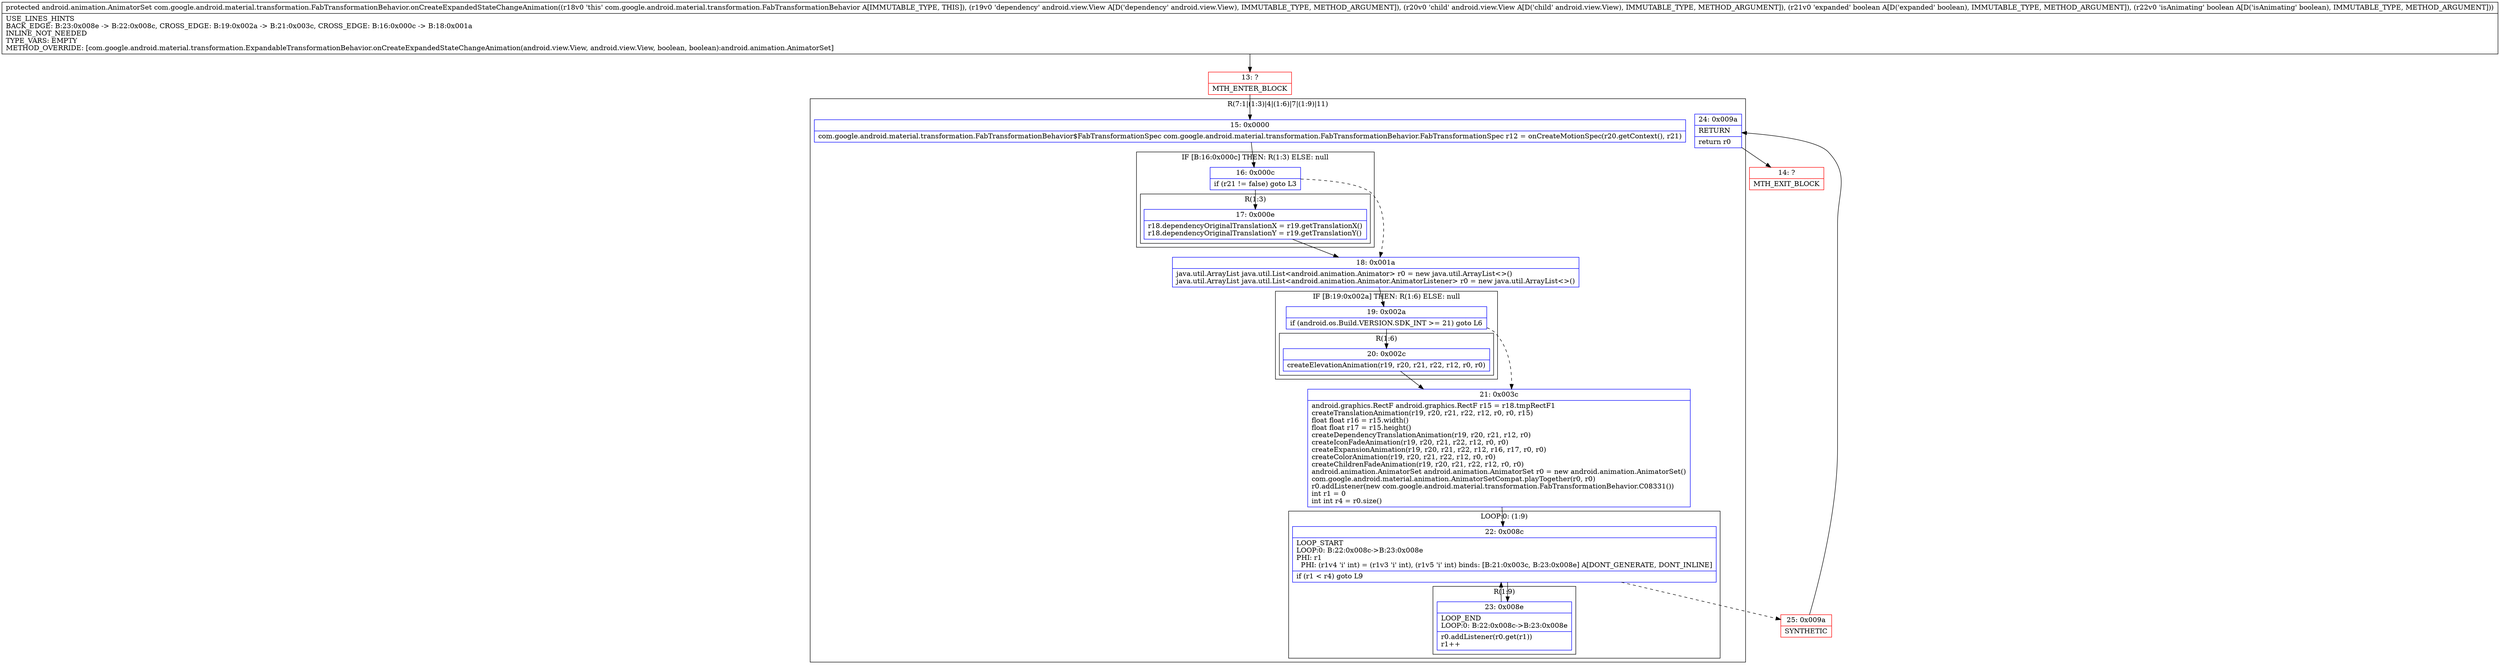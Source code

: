 digraph "CFG forcom.google.android.material.transformation.FabTransformationBehavior.onCreateExpandedStateChangeAnimation(Landroid\/view\/View;Landroid\/view\/View;ZZ)Landroid\/animation\/AnimatorSet;" {
subgraph cluster_Region_1577820734 {
label = "R(7:1|(1:3)|4|(1:6)|7|(1:9)|11)";
node [shape=record,color=blue];
Node_15 [shape=record,label="{15\:\ 0x0000|com.google.android.material.transformation.FabTransformationBehavior$FabTransformationSpec com.google.android.material.transformation.FabTransformationBehavior.FabTransformationSpec r12 = onCreateMotionSpec(r20.getContext(), r21)\l}"];
subgraph cluster_IfRegion_521166171 {
label = "IF [B:16:0x000c] THEN: R(1:3) ELSE: null";
node [shape=record,color=blue];
Node_16 [shape=record,label="{16\:\ 0x000c|if (r21 != false) goto L3\l}"];
subgraph cluster_Region_1527880522 {
label = "R(1:3)";
node [shape=record,color=blue];
Node_17 [shape=record,label="{17\:\ 0x000e|r18.dependencyOriginalTranslationX = r19.getTranslationX()\lr18.dependencyOriginalTranslationY = r19.getTranslationY()\l}"];
}
}
Node_18 [shape=record,label="{18\:\ 0x001a|java.util.ArrayList java.util.List\<android.animation.Animator\> r0 = new java.util.ArrayList\<\>()\ljava.util.ArrayList java.util.List\<android.animation.Animator.AnimatorListener\> r0 = new java.util.ArrayList\<\>()\l}"];
subgraph cluster_IfRegion_2112401397 {
label = "IF [B:19:0x002a] THEN: R(1:6) ELSE: null";
node [shape=record,color=blue];
Node_19 [shape=record,label="{19\:\ 0x002a|if (android.os.Build.VERSION.SDK_INT \>= 21) goto L6\l}"];
subgraph cluster_Region_623896006 {
label = "R(1:6)";
node [shape=record,color=blue];
Node_20 [shape=record,label="{20\:\ 0x002c|createElevationAnimation(r19, r20, r21, r22, r12, r0, r0)\l}"];
}
}
Node_21 [shape=record,label="{21\:\ 0x003c|android.graphics.RectF android.graphics.RectF r15 = r18.tmpRectF1\lcreateTranslationAnimation(r19, r20, r21, r22, r12, r0, r0, r15)\lfloat float r16 = r15.width()\lfloat float r17 = r15.height()\lcreateDependencyTranslationAnimation(r19, r20, r21, r12, r0)\lcreateIconFadeAnimation(r19, r20, r21, r22, r12, r0, r0)\lcreateExpansionAnimation(r19, r20, r21, r22, r12, r16, r17, r0, r0)\lcreateColorAnimation(r19, r20, r21, r22, r12, r0, r0)\lcreateChildrenFadeAnimation(r19, r20, r21, r22, r12, r0, r0)\landroid.animation.AnimatorSet android.animation.AnimatorSet r0 = new android.animation.AnimatorSet()\lcom.google.android.material.animation.AnimatorSetCompat.playTogether(r0, r0)\lr0.addListener(new com.google.android.material.transformation.FabTransformationBehavior.C08331())\lint r1 = 0\lint int r4 = r0.size()\l}"];
subgraph cluster_LoopRegion_1514367445 {
label = "LOOP:0: (1:9)";
node [shape=record,color=blue];
Node_22 [shape=record,label="{22\:\ 0x008c|LOOP_START\lLOOP:0: B:22:0x008c\-\>B:23:0x008e\lPHI: r1 \l  PHI: (r1v4 'i' int) = (r1v3 'i' int), (r1v5 'i' int) binds: [B:21:0x003c, B:23:0x008e] A[DONT_GENERATE, DONT_INLINE]\l|if (r1 \< r4) goto L9\l}"];
subgraph cluster_Region_862585253 {
label = "R(1:9)";
node [shape=record,color=blue];
Node_23 [shape=record,label="{23\:\ 0x008e|LOOP_END\lLOOP:0: B:22:0x008c\-\>B:23:0x008e\l|r0.addListener(r0.get(r1))\lr1++\l}"];
}
}
Node_24 [shape=record,label="{24\:\ 0x009a|RETURN\l|return r0\l}"];
}
Node_13 [shape=record,color=red,label="{13\:\ ?|MTH_ENTER_BLOCK\l}"];
Node_25 [shape=record,color=red,label="{25\:\ 0x009a|SYNTHETIC\l}"];
Node_14 [shape=record,color=red,label="{14\:\ ?|MTH_EXIT_BLOCK\l}"];
MethodNode[shape=record,label="{protected android.animation.AnimatorSet com.google.android.material.transformation.FabTransformationBehavior.onCreateExpandedStateChangeAnimation((r18v0 'this' com.google.android.material.transformation.FabTransformationBehavior A[IMMUTABLE_TYPE, THIS]), (r19v0 'dependency' android.view.View A[D('dependency' android.view.View), IMMUTABLE_TYPE, METHOD_ARGUMENT]), (r20v0 'child' android.view.View A[D('child' android.view.View), IMMUTABLE_TYPE, METHOD_ARGUMENT]), (r21v0 'expanded' boolean A[D('expanded' boolean), IMMUTABLE_TYPE, METHOD_ARGUMENT]), (r22v0 'isAnimating' boolean A[D('isAnimating' boolean), IMMUTABLE_TYPE, METHOD_ARGUMENT]))  | USE_LINES_HINTS\lBACK_EDGE: B:23:0x008e \-\> B:22:0x008c, CROSS_EDGE: B:19:0x002a \-\> B:21:0x003c, CROSS_EDGE: B:16:0x000c \-\> B:18:0x001a\lINLINE_NOT_NEEDED\lTYPE_VARS: EMPTY\lMETHOD_OVERRIDE: [com.google.android.material.transformation.ExpandableTransformationBehavior.onCreateExpandedStateChangeAnimation(android.view.View, android.view.View, boolean, boolean):android.animation.AnimatorSet]\l}"];
MethodNode -> Node_13;Node_15 -> Node_16;
Node_16 -> Node_17;
Node_16 -> Node_18[style=dashed];
Node_17 -> Node_18;
Node_18 -> Node_19;
Node_19 -> Node_20;
Node_19 -> Node_21[style=dashed];
Node_20 -> Node_21;
Node_21 -> Node_22;
Node_22 -> Node_23;
Node_22 -> Node_25[style=dashed];
Node_23 -> Node_22;
Node_24 -> Node_14;
Node_13 -> Node_15;
Node_25 -> Node_24;
}

